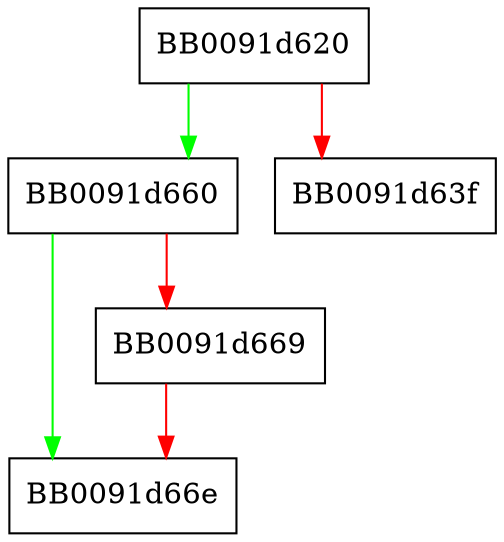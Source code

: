 digraph search_list_add__ {
  node [shape="box"];
  graph [splines=ortho];
  BB0091d620 -> BB0091d660 [color="green"];
  BB0091d620 -> BB0091d63f [color="red"];
  BB0091d660 -> BB0091d66e [color="green"];
  BB0091d660 -> BB0091d669 [color="red"];
  BB0091d669 -> BB0091d66e [color="red"];
}